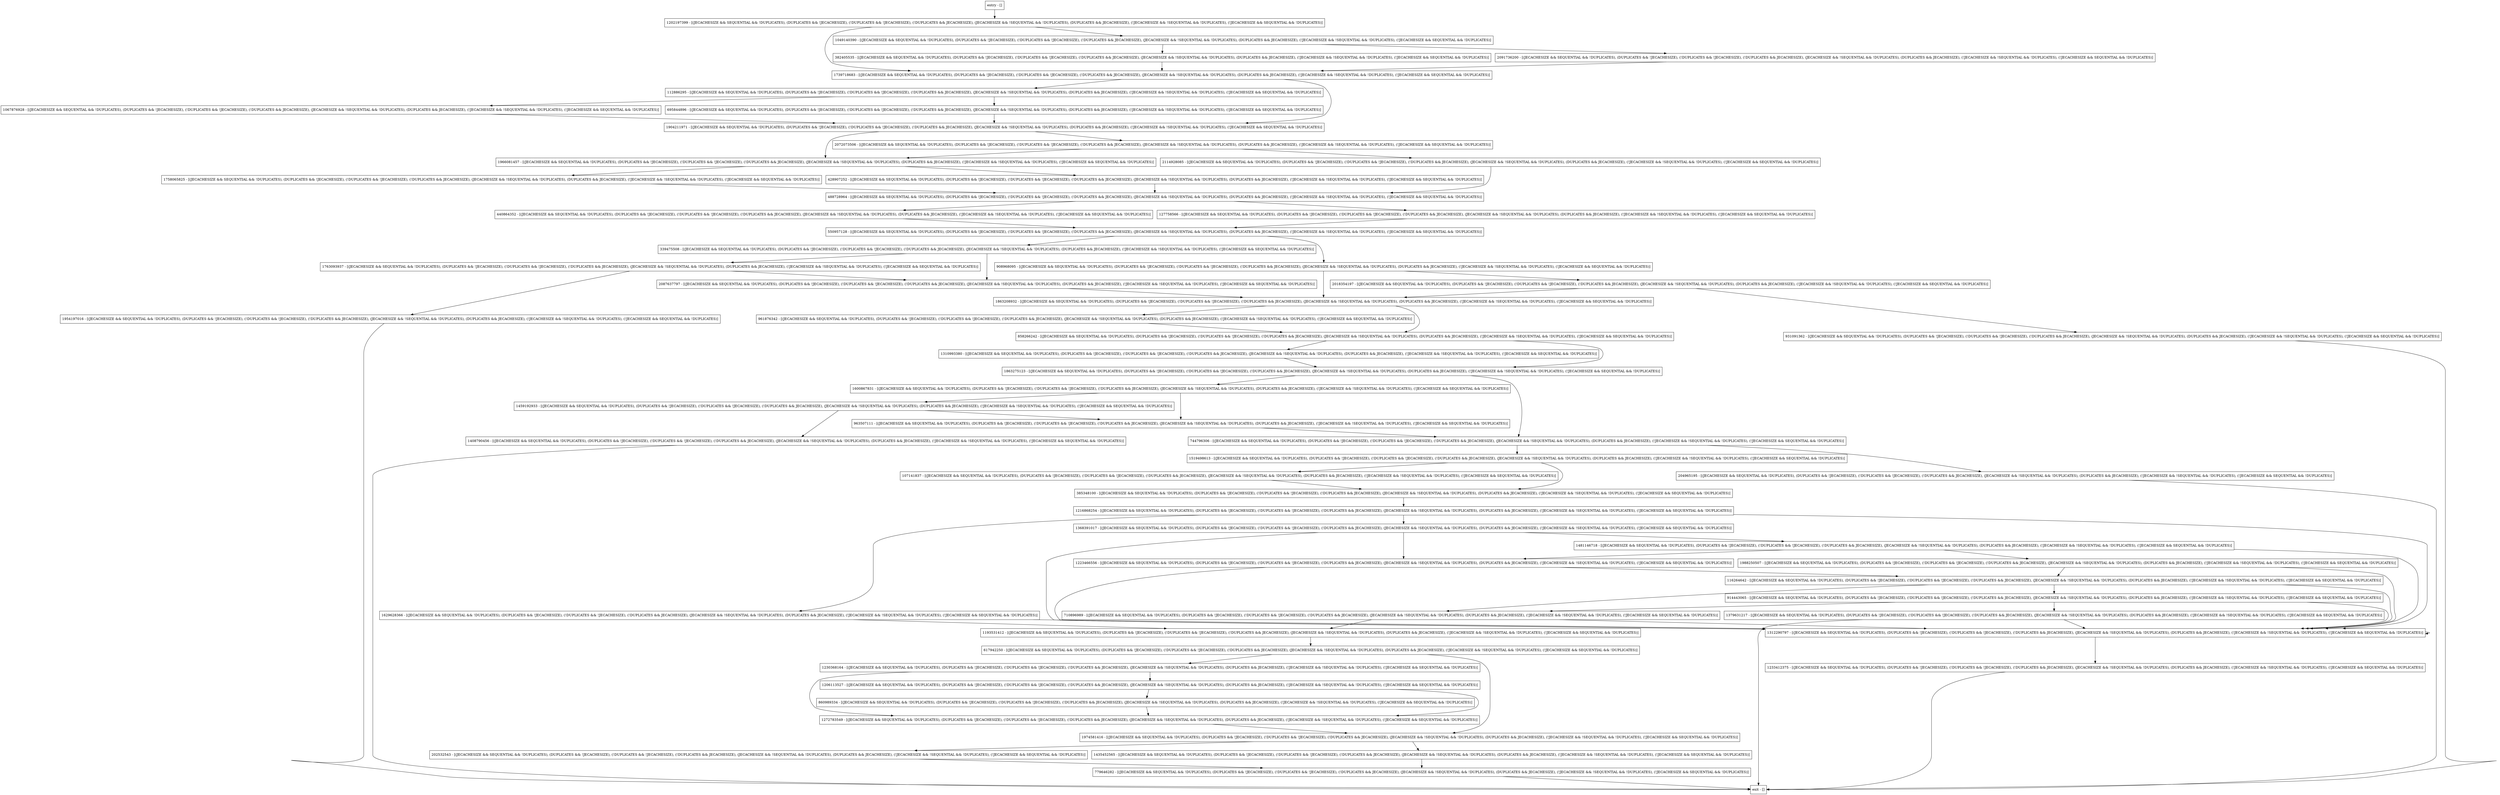 digraph serialLogWork {
node [shape=record];
1368391017 [label="1368391017 - [(JECACHESIZE && SEQUENTIAL && !DUPLICATES), (DUPLICATES && !JECACHESIZE), (!DUPLICATES && !JECACHESIZE), (!DUPLICATES && JECACHESIZE), (JECACHESIZE && !SEQUENTIAL && !DUPLICATES), (DUPLICATES && JECACHESIZE), (!JECACHESIZE && !SEQUENTIAL && !DUPLICATES), (!JECACHESIZE && SEQUENTIAL && !DUPLICATES)]"];
112886295 [label="112886295 - [(JECACHESIZE && SEQUENTIAL && !DUPLICATES), (DUPLICATES && !JECACHESIZE), (!DUPLICATES && !JECACHESIZE), (!DUPLICATES && JECACHESIZE), (JECACHESIZE && !SEQUENTIAL && !DUPLICATES), (DUPLICATES && JECACHESIZE), (!JECACHESIZE && !SEQUENTIAL && !DUPLICATES), (!JECACHESIZE && SEQUENTIAL && !DUPLICATES)]"];
963507111 [label="963507111 - [(JECACHESIZE && SEQUENTIAL && !DUPLICATES), (DUPLICATES && !JECACHESIZE), (!DUPLICATES && !JECACHESIZE), (!DUPLICATES && JECACHESIZE), (JECACHESIZE && !SEQUENTIAL && !DUPLICATES), (DUPLICATES && JECACHESIZE), (!JECACHESIZE && !SEQUENTIAL && !DUPLICATES), (!JECACHESIZE && SEQUENTIAL && !DUPLICATES)]"];
1966081457 [label="1966081457 - [(JECACHESIZE && SEQUENTIAL && !DUPLICATES), (DUPLICATES && !JECACHESIZE), (!DUPLICATES && !JECACHESIZE), (!DUPLICATES && JECACHESIZE), (JECACHESIZE && !SEQUENTIAL && !DUPLICATES), (DUPLICATES && JECACHESIZE), (!JECACHESIZE && !SEQUENTIAL && !DUPLICATES), (!JECACHESIZE && SEQUENTIAL && !DUPLICATES)]"];
385348100 [label="385348100 - [(JECACHESIZE && SEQUENTIAL && !DUPLICATES), (DUPLICATES && !JECACHESIZE), (!DUPLICATES && !JECACHESIZE), (!DUPLICATES && JECACHESIZE), (JECACHESIZE && !SEQUENTIAL && !DUPLICATES), (DUPLICATES && JECACHESIZE), (!JECACHESIZE && !SEQUENTIAL && !DUPLICATES), (!JECACHESIZE && SEQUENTIAL && !DUPLICATES)]"];
428907252 [label="428907252 - [(JECACHESIZE && SEQUENTIAL && !DUPLICATES), (DUPLICATES && !JECACHESIZE), (!DUPLICATES && !JECACHESIZE), (!DUPLICATES && JECACHESIZE), (JECACHESIZE && !SEQUENTIAL && !DUPLICATES), (DUPLICATES && JECACHESIZE), (!JECACHESIZE && !SEQUENTIAL && !DUPLICATES), (!JECACHESIZE && SEQUENTIAL && !DUPLICATES)]"];
1988250507 [label="1988250507 - [(JECACHESIZE && SEQUENTIAL && !DUPLICATES), (DUPLICATES && !JECACHESIZE), (!DUPLICATES && !JECACHESIZE), (!DUPLICATES && JECACHESIZE), (JECACHESIZE && !SEQUENTIAL && !DUPLICATES), (DUPLICATES && JECACHESIZE), (!JECACHESIZE && !SEQUENTIAL && !DUPLICATES), (!JECACHESIZE && SEQUENTIAL && !DUPLICATES)]"];
1758065825 [label="1758065825 - [(JECACHESIZE && SEQUENTIAL && !DUPLICATES), (DUPLICATES && !JECACHESIZE), (!DUPLICATES && !JECACHESIZE), (!DUPLICATES && JECACHESIZE), (JECACHESIZE && !SEQUENTIAL && !DUPLICATES), (DUPLICATES && JECACHESIZE), (!JECACHESIZE && !SEQUENTIAL && !DUPLICATES), (!JECACHESIZE && SEQUENTIAL && !DUPLICATES)]"];
1310993380 [label="1310993380 - [(JECACHESIZE && SEQUENTIAL && !DUPLICATES), (DUPLICATES && !JECACHESIZE), (!DUPLICATES && !JECACHESIZE), (!DUPLICATES && JECACHESIZE), (JECACHESIZE && !SEQUENTIAL && !DUPLICATES), (DUPLICATES && JECACHESIZE), (!JECACHESIZE && !SEQUENTIAL && !DUPLICATES), (!JECACHESIZE && SEQUENTIAL && !DUPLICATES)]"];
1904211971 [label="1904211971 - [(JECACHESIZE && SEQUENTIAL && !DUPLICATES), (DUPLICATES && !JECACHESIZE), (!DUPLICATES && !JECACHESIZE), (!DUPLICATES && JECACHESIZE), (JECACHESIZE && !SEQUENTIAL && !DUPLICATES), (DUPLICATES && JECACHESIZE), (!JECACHESIZE && !SEQUENTIAL && !DUPLICATES), (!JECACHESIZE && SEQUENTIAL && !DUPLICATES)]"];
1863275123 [label="1863275123 - [(JECACHESIZE && SEQUENTIAL && !DUPLICATES), (DUPLICATES && !JECACHESIZE), (!DUPLICATES && !JECACHESIZE), (!DUPLICATES && JECACHESIZE), (JECACHESIZE && !SEQUENTIAL && !DUPLICATES), (DUPLICATES && JECACHESIZE), (!JECACHESIZE && !SEQUENTIAL && !DUPLICATES), (!JECACHESIZE && SEQUENTIAL && !DUPLICATES)]"];
1049140390 [label="1049140390 - [(JECACHESIZE && SEQUENTIAL && !DUPLICATES), (DUPLICATES && !JECACHESIZE), (!DUPLICATES && !JECACHESIZE), (!DUPLICATES && JECACHESIZE), (JECACHESIZE && !SEQUENTIAL && !DUPLICATES), (DUPLICATES && JECACHESIZE), (!JECACHESIZE && !SEQUENTIAL && !DUPLICATES), (!JECACHESIZE && SEQUENTIAL && !DUPLICATES)]"];
1230368164 [label="1230368164 - [(JECACHESIZE && SEQUENTIAL && !DUPLICATES), (DUPLICATES && !JECACHESIZE), (!DUPLICATES && !JECACHESIZE), (!DUPLICATES && JECACHESIZE), (JECACHESIZE && !SEQUENTIAL && !DUPLICATES), (DUPLICATES && JECACHESIZE), (!JECACHESIZE && !SEQUENTIAL && !DUPLICATES), (!JECACHESIZE && SEQUENTIAL && !DUPLICATES)]"];
860989334 [label="860989334 - [(JECACHESIZE && SEQUENTIAL && !DUPLICATES), (DUPLICATES && !JECACHESIZE), (!DUPLICATES && !JECACHESIZE), (!DUPLICATES && JECACHESIZE), (JECACHESIZE && !SEQUENTIAL && !DUPLICATES), (DUPLICATES && JECACHESIZE), (!JECACHESIZE && !SEQUENTIAL && !DUPLICATES), (!JECACHESIZE && SEQUENTIAL && !DUPLICATES)]"];
1600867831 [label="1600867831 - [(JECACHESIZE && SEQUENTIAL && !DUPLICATES), (DUPLICATES && !JECACHESIZE), (!DUPLICATES && !JECACHESIZE), (!DUPLICATES && JECACHESIZE), (JECACHESIZE && !SEQUENTIAL && !DUPLICATES), (DUPLICATES && JECACHESIZE), (!JECACHESIZE && !SEQUENTIAL && !DUPLICATES), (!JECACHESIZE && SEQUENTIAL && !DUPLICATES)]"];
1193531412 [label="1193531412 - [(JECACHESIZE && SEQUENTIAL && !DUPLICATES), (DUPLICATES && !JECACHESIZE), (!DUPLICATES && !JECACHESIZE), (!DUPLICATES && JECACHESIZE), (JECACHESIZE && !SEQUENTIAL && !DUPLICATES), (DUPLICATES && JECACHESIZE), (!JECACHESIZE && !SEQUENTIAL && !DUPLICATES), (!JECACHESIZE && SEQUENTIAL && !DUPLICATES)]"];
1216868254 [label="1216868254 - [(JECACHESIZE && SEQUENTIAL && !DUPLICATES), (DUPLICATES && !JECACHESIZE), (!DUPLICATES && !JECACHESIZE), (!DUPLICATES && JECACHESIZE), (JECACHESIZE && !SEQUENTIAL && !DUPLICATES), (DUPLICATES && JECACHESIZE), (!JECACHESIZE && !SEQUENTIAL && !DUPLICATES), (!JECACHESIZE && SEQUENTIAL && !DUPLICATES)]"];
1379631217 [label="1379631217 - [(JECACHESIZE && SEQUENTIAL && !DUPLICATES), (DUPLICATES && !JECACHESIZE), (!DUPLICATES && !JECACHESIZE), (!DUPLICATES && JECACHESIZE), (JECACHESIZE && !SEQUENTIAL && !DUPLICATES), (DUPLICATES && JECACHESIZE), (!JECACHESIZE && !SEQUENTIAL && !DUPLICATES), (!JECACHESIZE && SEQUENTIAL && !DUPLICATES)]"];
1408790456 [label="1408790456 - [(JECACHESIZE && SEQUENTIAL && !DUPLICATES), (DUPLICATES && !JECACHESIZE), (!DUPLICATES && !JECACHESIZE), (!DUPLICATES && JECACHESIZE), (JECACHESIZE && !SEQUENTIAL && !DUPLICATES), (DUPLICATES && JECACHESIZE), (!JECACHESIZE && !SEQUENTIAL && !DUPLICATES), (!JECACHESIZE && SEQUENTIAL && !DUPLICATES)]"];
695844896 [label="695844896 - [(JECACHESIZE && SEQUENTIAL && !DUPLICATES), (DUPLICATES && !JECACHESIZE), (!DUPLICATES && !JECACHESIZE), (!DUPLICATES && JECACHESIZE), (JECACHESIZE && !SEQUENTIAL && !DUPLICATES), (DUPLICATES && JECACHESIZE), (!JECACHESIZE && !SEQUENTIAL && !DUPLICATES), (!JECACHESIZE && SEQUENTIAL && !DUPLICATES)]"];
202532543 [label="202532543 - [(JECACHESIZE && SEQUENTIAL && !DUPLICATES), (DUPLICATES && !JECACHESIZE), (!DUPLICATES && !JECACHESIZE), (!DUPLICATES && JECACHESIZE), (JECACHESIZE && !SEQUENTIAL && !DUPLICATES), (DUPLICATES && JECACHESIZE), (!JECACHESIZE && !SEQUENTIAL && !DUPLICATES), (!JECACHESIZE && SEQUENTIAL && !DUPLICATES)]"];
entry [label="entry - []"];
exit [label="exit - []"];
1202197399 [label="1202197399 - [(JECACHESIZE && SEQUENTIAL && !DUPLICATES), (DUPLICATES && !JECACHESIZE), (!DUPLICATES && !JECACHESIZE), (!DUPLICATES && JECACHESIZE), (JECACHESIZE && !SEQUENTIAL && !DUPLICATES), (DUPLICATES && JECACHESIZE), (!JECACHESIZE && !SEQUENTIAL && !DUPLICATES), (!JECACHESIZE && SEQUENTIAL && !DUPLICATES)]"];
931091362 [label="931091362 - [(JECACHESIZE && SEQUENTIAL && !DUPLICATES), (DUPLICATES && !JECACHESIZE), (!DUPLICATES && !JECACHESIZE), (!DUPLICATES && JECACHESIZE), (JECACHESIZE && !SEQUENTIAL && !DUPLICATES), (DUPLICATES && JECACHESIZE), (!JECACHESIZE && !SEQUENTIAL && !DUPLICATES), (!JECACHESIZE && SEQUENTIAL && !DUPLICATES)]"];
914443065 [label="914443065 - [(JECACHESIZE && SEQUENTIAL && !DUPLICATES), (DUPLICATES && !JECACHESIZE), (!DUPLICATES && !JECACHESIZE), (!DUPLICATES && JECACHESIZE), (JECACHESIZE && !SEQUENTIAL && !DUPLICATES), (DUPLICATES && JECACHESIZE), (!JECACHESIZE && !SEQUENTIAL && !DUPLICATES), (!JECACHESIZE && SEQUENTIAL && !DUPLICATES)]"];
488728964 [label="488728964 - [(JECACHESIZE && SEQUENTIAL && !DUPLICATES), (DUPLICATES && !JECACHESIZE), (!DUPLICATES && !JECACHESIZE), (!DUPLICATES && JECACHESIZE), (JECACHESIZE && !SEQUENTIAL && !DUPLICATES), (DUPLICATES && JECACHESIZE), (!JECACHESIZE && !SEQUENTIAL && !DUPLICATES), (!JECACHESIZE && SEQUENTIAL && !DUPLICATES)]"];
1763093937 [label="1763093937 - [(JECACHESIZE && SEQUENTIAL && !DUPLICATES), (DUPLICATES && !JECACHESIZE), (!DUPLICATES && !JECACHESIZE), (!DUPLICATES && JECACHESIZE), (JECACHESIZE && !SEQUENTIAL && !DUPLICATES), (DUPLICATES && JECACHESIZE), (!JECACHESIZE && !SEQUENTIAL && !DUPLICATES), (!JECACHESIZE && SEQUENTIAL && !DUPLICATES)]"];
204965195 [label="204965195 - [(JECACHESIZE && SEQUENTIAL && !DUPLICATES), (DUPLICATES && !JECACHESIZE), (!DUPLICATES && !JECACHESIZE), (!DUPLICATES && JECACHESIZE), (JECACHESIZE && !SEQUENTIAL && !DUPLICATES), (DUPLICATES && JECACHESIZE), (!JECACHESIZE && !SEQUENTIAL && !DUPLICATES), (!JECACHESIZE && SEQUENTIAL && !DUPLICATES)]"];
107141837 [label="107141837 - [(JECACHESIZE && SEQUENTIAL && !DUPLICATES), (DUPLICATES && !JECACHESIZE), (!DUPLICATES && !JECACHESIZE), (!DUPLICATES && JECACHESIZE), (JECACHESIZE && !SEQUENTIAL && !DUPLICATES), (DUPLICATES && JECACHESIZE), (!JECACHESIZE && !SEQUENTIAL && !DUPLICATES), (!JECACHESIZE && SEQUENTIAL && !DUPLICATES)]"];
858266242 [label="858266242 - [(JECACHESIZE && SEQUENTIAL && !DUPLICATES), (DUPLICATES && !JECACHESIZE), (!DUPLICATES && !JECACHESIZE), (!DUPLICATES && JECACHESIZE), (JECACHESIZE && !SEQUENTIAL && !DUPLICATES), (DUPLICATES && JECACHESIZE), (!JECACHESIZE && !SEQUENTIAL && !DUPLICATES), (!JECACHESIZE && SEQUENTIAL && !DUPLICATES)]"];
2072073506 [label="2072073506 - [(JECACHESIZE && SEQUENTIAL && !DUPLICATES), (DUPLICATES && !JECACHESIZE), (!DUPLICATES && !JECACHESIZE), (!DUPLICATES && JECACHESIZE), (JECACHESIZE && !SEQUENTIAL && !DUPLICATES), (DUPLICATES && JECACHESIZE), (!JECACHESIZE && !SEQUENTIAL && !DUPLICATES), (!JECACHESIZE && SEQUENTIAL && !DUPLICATES)]"];
1272783549 [label="1272783549 - [(JECACHESIZE && SEQUENTIAL && !DUPLICATES), (DUPLICATES && !JECACHESIZE), (!DUPLICATES && !JECACHESIZE), (!DUPLICATES && JECACHESIZE), (JECACHESIZE && !SEQUENTIAL && !DUPLICATES), (DUPLICATES && JECACHESIZE), (!JECACHESIZE && !SEQUENTIAL && !DUPLICATES), (!JECACHESIZE && SEQUENTIAL && !DUPLICATES)]"];
2087637797 [label="2087637797 - [(JECACHESIZE && SEQUENTIAL && !DUPLICATES), (DUPLICATES && !JECACHESIZE), (!DUPLICATES && !JECACHESIZE), (!DUPLICATES && JECACHESIZE), (JECACHESIZE && !SEQUENTIAL && !DUPLICATES), (DUPLICATES && JECACHESIZE), (!JECACHESIZE && !SEQUENTIAL && !DUPLICATES), (!JECACHESIZE && SEQUENTIAL && !DUPLICATES)]"];
2091736200 [label="2091736200 - [(JECACHESIZE && SEQUENTIAL && !DUPLICATES), (DUPLICATES && !JECACHESIZE), (!DUPLICATES && !JECACHESIZE), (!DUPLICATES && JECACHESIZE), (JECACHESIZE && !SEQUENTIAL && !DUPLICATES), (DUPLICATES && JECACHESIZE), (!JECACHESIZE && !SEQUENTIAL && !DUPLICATES), (!JECACHESIZE && SEQUENTIAL && !DUPLICATES)]"];
2018354197 [label="2018354197 - [(JECACHESIZE && SEQUENTIAL && !DUPLICATES), (DUPLICATES && !JECACHESIZE), (!DUPLICATES && !JECACHESIZE), (!DUPLICATES && JECACHESIZE), (JECACHESIZE && !SEQUENTIAL && !DUPLICATES), (DUPLICATES && JECACHESIZE), (!JECACHESIZE && !SEQUENTIAL && !DUPLICATES), (!JECACHESIZE && SEQUENTIAL && !DUPLICATES)]"];
744796306 [label="744796306 - [(JECACHESIZE && SEQUENTIAL && !DUPLICATES), (DUPLICATES && !JECACHESIZE), (!DUPLICATES && !JECACHESIZE), (!DUPLICATES && JECACHESIZE), (JECACHESIZE && !SEQUENTIAL && !DUPLICATES), (DUPLICATES && JECACHESIZE), (!JECACHESIZE && !SEQUENTIAL && !DUPLICATES), (!JECACHESIZE && SEQUENTIAL && !DUPLICATES)]"];
961876342 [label="961876342 - [(JECACHESIZE && SEQUENTIAL && !DUPLICATES), (DUPLICATES && !JECACHESIZE), (!DUPLICATES && !JECACHESIZE), (!DUPLICATES && JECACHESIZE), (JECACHESIZE && !SEQUENTIAL && !DUPLICATES), (DUPLICATES && JECACHESIZE), (!JECACHESIZE && !SEQUENTIAL && !DUPLICATES), (!JECACHESIZE && SEQUENTIAL && !DUPLICATES)]"];
1739718683 [label="1739718683 - [(JECACHESIZE && SEQUENTIAL && !DUPLICATES), (DUPLICATES && !JECACHESIZE), (!DUPLICATES && !JECACHESIZE), (!DUPLICATES && JECACHESIZE), (JECACHESIZE && !SEQUENTIAL && !DUPLICATES), (DUPLICATES && JECACHESIZE), (!JECACHESIZE && !SEQUENTIAL && !DUPLICATES), (!JECACHESIZE && SEQUENTIAL && !DUPLICATES)]"];
1223466556 [label="1223466556 - [(JECACHESIZE && SEQUENTIAL && !DUPLICATES), (DUPLICATES && !JECACHESIZE), (!DUPLICATES && !JECACHESIZE), (!DUPLICATES && JECACHESIZE), (JECACHESIZE && !SEQUENTIAL && !DUPLICATES), (DUPLICATES && JECACHESIZE), (!JECACHESIZE && !SEQUENTIAL && !DUPLICATES), (!JECACHESIZE && SEQUENTIAL && !DUPLICATES)]"];
339475508 [label="339475508 - [(JECACHESIZE && SEQUENTIAL && !DUPLICATES), (DUPLICATES && !JECACHESIZE), (!DUPLICATES && !JECACHESIZE), (!DUPLICATES && JECACHESIZE), (JECACHESIZE && !SEQUENTIAL && !DUPLICATES), (DUPLICATES && JECACHESIZE), (!JECACHESIZE && !SEQUENTIAL && !DUPLICATES), (!JECACHESIZE && SEQUENTIAL && !DUPLICATES)]"];
908968095 [label="908968095 - [(JECACHESIZE && SEQUENTIAL && !DUPLICATES), (DUPLICATES && !JECACHESIZE), (!DUPLICATES && !JECACHESIZE), (!DUPLICATES && JECACHESIZE), (JECACHESIZE && !SEQUENTIAL && !DUPLICATES), (DUPLICATES && JECACHESIZE), (!JECACHESIZE && !SEQUENTIAL && !DUPLICATES), (!JECACHESIZE && SEQUENTIAL && !DUPLICATES)]"];
2114928085 [label="2114928085 - [(JECACHESIZE && SEQUENTIAL && !DUPLICATES), (DUPLICATES && !JECACHESIZE), (!DUPLICATES && !JECACHESIZE), (!DUPLICATES && JECACHESIZE), (JECACHESIZE && !SEQUENTIAL && !DUPLICATES), (DUPLICATES && JECACHESIZE), (!JECACHESIZE && !SEQUENTIAL && !DUPLICATES), (!JECACHESIZE && SEQUENTIAL && !DUPLICATES)]"];
1629628366 [label="1629628366 - [(JECACHESIZE && SEQUENTIAL && !DUPLICATES), (DUPLICATES && !JECACHESIZE), (!DUPLICATES && !JECACHESIZE), (!DUPLICATES && JECACHESIZE), (JECACHESIZE && !SEQUENTIAL && !DUPLICATES), (DUPLICATES && JECACHESIZE), (!JECACHESIZE && !SEQUENTIAL && !DUPLICATES), (!JECACHESIZE && SEQUENTIAL && !DUPLICATES)]"];
710896989 [label="710896989 - [(JECACHESIZE && SEQUENTIAL && !DUPLICATES), (DUPLICATES && !JECACHESIZE), (!DUPLICATES && !JECACHESIZE), (!DUPLICATES && JECACHESIZE), (JECACHESIZE && !SEQUENTIAL && !DUPLICATES), (DUPLICATES && JECACHESIZE), (!JECACHESIZE && !SEQUENTIAL && !DUPLICATES), (!JECACHESIZE && SEQUENTIAL && !DUPLICATES)]"];
1312290797 [label="1312290797 - [(JECACHESIZE && SEQUENTIAL && !DUPLICATES), (DUPLICATES && !JECACHESIZE), (!DUPLICATES && !JECACHESIZE), (!DUPLICATES && JECACHESIZE), (JECACHESIZE && !SEQUENTIAL && !DUPLICATES), (DUPLICATES && JECACHESIZE), (!JECACHESIZE && !SEQUENTIAL && !DUPLICATES), (!JECACHESIZE && SEQUENTIAL && !DUPLICATES)]"];
1067876928 [label="1067876928 - [(JECACHESIZE && SEQUENTIAL && !DUPLICATES), (DUPLICATES && !JECACHESIZE), (!DUPLICATES && !JECACHESIZE), (!DUPLICATES && JECACHESIZE), (JECACHESIZE && !SEQUENTIAL && !DUPLICATES), (DUPLICATES && JECACHESIZE), (!JECACHESIZE && !SEQUENTIAL && !DUPLICATES), (!JECACHESIZE && SEQUENTIAL && !DUPLICATES)]"];
440864352 [label="440864352 - [(JECACHESIZE && SEQUENTIAL && !DUPLICATES), (DUPLICATES && !JECACHESIZE), (!DUPLICATES && !JECACHESIZE), (!DUPLICATES && JECACHESIZE), (JECACHESIZE && !SEQUENTIAL && !DUPLICATES), (DUPLICATES && JECACHESIZE), (!JECACHESIZE && !SEQUENTIAL && !DUPLICATES), (!JECACHESIZE && SEQUENTIAL && !DUPLICATES)]"];
1954197016 [label="1954197016 - [(JECACHESIZE && SEQUENTIAL && !DUPLICATES), (DUPLICATES && !JECACHESIZE), (!DUPLICATES && !JECACHESIZE), (!DUPLICATES && JECACHESIZE), (JECACHESIZE && !SEQUENTIAL && !DUPLICATES), (DUPLICATES && JECACHESIZE), (!JECACHESIZE && !SEQUENTIAL && !DUPLICATES), (!JECACHESIZE && SEQUENTIAL && !DUPLICATES)]"];
617942250 [label="617942250 - [(JECACHESIZE && SEQUENTIAL && !DUPLICATES), (DUPLICATES && !JECACHESIZE), (!DUPLICATES && !JECACHESIZE), (!DUPLICATES && JECACHESIZE), (JECACHESIZE && !SEQUENTIAL && !DUPLICATES), (DUPLICATES && JECACHESIZE), (!JECACHESIZE && !SEQUENTIAL && !DUPLICATES), (!JECACHESIZE && SEQUENTIAL && !DUPLICATES)]"];
1233412375 [label="1233412375 - [(JECACHESIZE && SEQUENTIAL && !DUPLICATES), (DUPLICATES && !JECACHESIZE), (!DUPLICATES && !JECACHESIZE), (!DUPLICATES && JECACHESIZE), (JECACHESIZE && !SEQUENTIAL && !DUPLICATES), (DUPLICATES && JECACHESIZE), (!JECACHESIZE && !SEQUENTIAL && !DUPLICATES), (!JECACHESIZE && SEQUENTIAL && !DUPLICATES)]"];
550957128 [label="550957128 - [(JECACHESIZE && SEQUENTIAL && !DUPLICATES), (DUPLICATES && !JECACHESIZE), (!DUPLICATES && !JECACHESIZE), (!DUPLICATES && JECACHESIZE), (JECACHESIZE && !SEQUENTIAL && !DUPLICATES), (DUPLICATES && JECACHESIZE), (!JECACHESIZE && !SEQUENTIAL && !DUPLICATES), (!JECACHESIZE && SEQUENTIAL && !DUPLICATES)]"];
1435452565 [label="1435452565 - [(JECACHESIZE && SEQUENTIAL && !DUPLICATES), (DUPLICATES && !JECACHESIZE), (!DUPLICATES && !JECACHESIZE), (!DUPLICATES && JECACHESIZE), (JECACHESIZE && !SEQUENTIAL && !DUPLICATES), (DUPLICATES && JECACHESIZE), (!JECACHESIZE && !SEQUENTIAL && !DUPLICATES), (!JECACHESIZE && SEQUENTIAL && !DUPLICATES)]"];
1206113527 [label="1206113527 - [(JECACHESIZE && SEQUENTIAL && !DUPLICATES), (DUPLICATES && !JECACHESIZE), (!DUPLICATES && !JECACHESIZE), (!DUPLICATES && JECACHESIZE), (JECACHESIZE && !SEQUENTIAL && !DUPLICATES), (DUPLICATES && JECACHESIZE), (!JECACHESIZE && !SEQUENTIAL && !DUPLICATES), (!JECACHESIZE && SEQUENTIAL && !DUPLICATES)]"];
1863208932 [label="1863208932 - [(JECACHESIZE && SEQUENTIAL && !DUPLICATES), (DUPLICATES && !JECACHESIZE), (!DUPLICATES && !JECACHESIZE), (!DUPLICATES && JECACHESIZE), (JECACHESIZE && !SEQUENTIAL && !DUPLICATES), (DUPLICATES && JECACHESIZE), (!JECACHESIZE && !SEQUENTIAL && !DUPLICATES), (!JECACHESIZE && SEQUENTIAL && !DUPLICATES)]"];
1459192933 [label="1459192933 - [(JECACHESIZE && SEQUENTIAL && !DUPLICATES), (DUPLICATES && !JECACHESIZE), (!DUPLICATES && !JECACHESIZE), (!DUPLICATES && JECACHESIZE), (JECACHESIZE && !SEQUENTIAL && !DUPLICATES), (DUPLICATES && JECACHESIZE), (!JECACHESIZE && !SEQUENTIAL && !DUPLICATES), (!JECACHESIZE && SEQUENTIAL && !DUPLICATES)]"];
127758566 [label="127758566 - [(JECACHESIZE && SEQUENTIAL && !DUPLICATES), (DUPLICATES && !JECACHESIZE), (!DUPLICATES && !JECACHESIZE), (!DUPLICATES && JECACHESIZE), (JECACHESIZE && !SEQUENTIAL && !DUPLICATES), (DUPLICATES && JECACHESIZE), (!JECACHESIZE && !SEQUENTIAL && !DUPLICATES), (!JECACHESIZE && SEQUENTIAL && !DUPLICATES)]"];
1481146718 [label="1481146718 - [(JECACHESIZE && SEQUENTIAL && !DUPLICATES), (DUPLICATES && !JECACHESIZE), (!DUPLICATES && !JECACHESIZE), (!DUPLICATES && JECACHESIZE), (JECACHESIZE && !SEQUENTIAL && !DUPLICATES), (DUPLICATES && JECACHESIZE), (!JECACHESIZE && !SEQUENTIAL && !DUPLICATES), (!JECACHESIZE && SEQUENTIAL && !DUPLICATES)]"];
116264642 [label="116264642 - [(JECACHESIZE && SEQUENTIAL && !DUPLICATES), (DUPLICATES && !JECACHESIZE), (!DUPLICATES && !JECACHESIZE), (!DUPLICATES && JECACHESIZE), (JECACHESIZE && !SEQUENTIAL && !DUPLICATES), (DUPLICATES && JECACHESIZE), (!JECACHESIZE && !SEQUENTIAL && !DUPLICATES), (!JECACHESIZE && SEQUENTIAL && !DUPLICATES)]"];
1974581416 [label="1974581416 - [(JECACHESIZE && SEQUENTIAL && !DUPLICATES), (DUPLICATES && !JECACHESIZE), (!DUPLICATES && !JECACHESIZE), (!DUPLICATES && JECACHESIZE), (JECACHESIZE && !SEQUENTIAL && !DUPLICATES), (DUPLICATES && JECACHESIZE), (!JECACHESIZE && !SEQUENTIAL && !DUPLICATES), (!JECACHESIZE && SEQUENTIAL && !DUPLICATES)]"];
1519498613 [label="1519498613 - [(JECACHESIZE && SEQUENTIAL && !DUPLICATES), (DUPLICATES && !JECACHESIZE), (!DUPLICATES && !JECACHESIZE), (!DUPLICATES && JECACHESIZE), (JECACHESIZE && !SEQUENTIAL && !DUPLICATES), (DUPLICATES && JECACHESIZE), (!JECACHESIZE && !SEQUENTIAL && !DUPLICATES), (!JECACHESIZE && SEQUENTIAL && !DUPLICATES)]"];
779646282 [label="779646282 - [(JECACHESIZE && SEQUENTIAL && !DUPLICATES), (DUPLICATES && !JECACHESIZE), (!DUPLICATES && !JECACHESIZE), (!DUPLICATES && JECACHESIZE), (JECACHESIZE && !SEQUENTIAL && !DUPLICATES), (DUPLICATES && JECACHESIZE), (!JECACHESIZE && !SEQUENTIAL && !DUPLICATES), (!JECACHESIZE && SEQUENTIAL && !DUPLICATES)]"];
382405535 [label="382405535 - [(JECACHESIZE && SEQUENTIAL && !DUPLICATES), (DUPLICATES && !JECACHESIZE), (!DUPLICATES && !JECACHESIZE), (!DUPLICATES && JECACHESIZE), (JECACHESIZE && !SEQUENTIAL && !DUPLICATES), (DUPLICATES && JECACHESIZE), (!JECACHESIZE && !SEQUENTIAL && !DUPLICATES), (!JECACHESIZE && SEQUENTIAL && !DUPLICATES)]"];
entry;
exit;
1368391017 -> 1312290797;
1368391017 -> 1223466556;
1368391017 -> 1481146718;
112886295 -> 1067876928;
112886295 -> 695844896;
963507111 -> 744796306;
1966081457 -> 428907252;
1966081457 -> 1758065825;
385348100 -> 1216868254;
428907252 -> 488728964;
1988250507 -> 1312290797;
1988250507 -> 116264642;
1758065825 -> 488728964;
1310993380 -> 1863275123;
1904211971 -> 2072073506;
1904211971 -> 1966081457;
1863275123 -> 744796306;
1863275123 -> 1600867831;
1049140390 -> 2091736200;
1049140390 -> 382405535;
1230368164 -> 1206113527;
1230368164 -> 1272783549;
860989334 -> 1272783549;
1600867831 -> 963507111;
1600867831 -> 1459192933;
1193531412 -> 617942250;
1216868254 -> 1368391017;
1216868254 -> 1312290797;
1216868254 -> 1629628366;
1379631217 -> 1312290797;
1379631217 -> exit;
1408790456 -> exit;
695844896 -> 1904211971;
202532543 -> 779646282;
entry -> 1202197399;
1202197399 -> 1049140390;
1202197399 -> 1739718683;
931091362 -> exit;
914443065 -> 1312290797;
914443065 -> 1379631217;
914443065 -> 710896989;
488728964 -> 440864352;
488728964 -> 127758566;
1763093937 -> 1954197016;
1763093937 -> 2087637797;
204965195 -> exit;
107141837 -> 385348100;
858266242 -> 1863275123;
858266242 -> 1310993380;
2072073506 -> 1966081457;
2072073506 -> 2114928085;
1272783549 -> 1974581416;
2087637797 -> 1863208932;
2091736200 -> 1739718683;
2018354197 -> 931091362;
2018354197 -> 1863208932;
744796306 -> 204965195;
744796306 -> 1519498613;
961876342 -> 858266242;
1739718683 -> 112886295;
1739718683 -> 1904211971;
1223466556 -> 1312290797;
1223466556 -> 116264642;
339475508 -> 1763093937;
339475508 -> 2087637797;
908968095 -> 1863208932;
908968095 -> 2018354197;
2114928085 -> 488728964;
1629628366 -> 1312290797;
1629628366 -> 1193531412;
710896989 -> 1312290797;
710896989 -> 1193531412;
1312290797 -> 1233412375;
1312290797 -> 1312290797;
1067876928 -> 1904211971;
440864352 -> 550957128;
1954197016 -> exit;
617942250 -> 1230368164;
617942250 -> 1974581416;
1233412375 -> exit;
550957128 -> 339475508;
550957128 -> 908968095;
1435452565 -> 779646282;
1206113527 -> 1272783549;
1206113527 -> 860989334;
1863208932 -> 858266242;
1863208932 -> 961876342;
1459192933 -> 963507111;
1459192933 -> 1408790456;
127758566 -> 550957128;
1481146718 -> 1312290797;
1481146718 -> 1223466556;
1481146718 -> 1988250507;
116264642 -> 1312290797;
116264642 -> 914443065;
116264642 -> 710896989;
1974581416 -> 202532543;
1974581416 -> 1435452565;
1519498613 -> 385348100;
1519498613 -> 107141837;
779646282 -> exit;
382405535 -> 1739718683;
}
